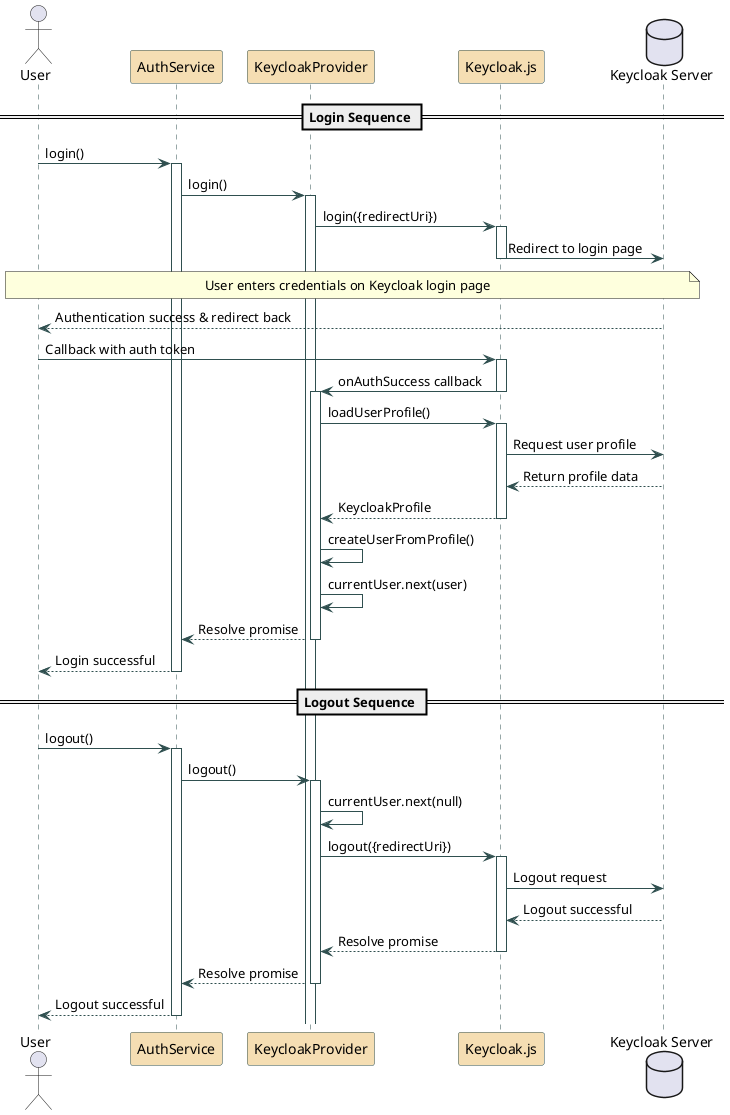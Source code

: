 @startuml login-sequence

' Color scheme
skinparam sequenceArrowColor DarkSlateGray
skinparam sequenceGroupBackgroundColor LightCyan
skinparam sequenceLifeLineBorderColor DarkSlateGray
skinparam sequenceParticipantBackgroundColor Wheat
skinparam sequenceParticipantBorderColor DarkSlateGray

actor User
participant "AuthService" as Auth
participant "KeycloakProvider" as Provider
participant "Keycloak.js" as Keycloak
database "Keycloak Server" as Server

== Login Sequence ==

User -> Auth: login()
activate Auth
Auth -> Provider: login()
activate Provider
Provider -> Keycloak: login({redirectUri})
activate Keycloak
Keycloak -> Server: Redirect to login page
deactivate Keycloak

note over User, Server
  User enters credentials on Keycloak login page
end note

Server --> User: Authentication success & redirect back
User -> Keycloak: Callback with auth token
activate Keycloak
Keycloak -> Provider: onAuthSuccess callback
deactivate Keycloak
activate Provider

Provider -> Keycloak: loadUserProfile()
activate Keycloak
Keycloak -> Server: Request user profile
Server --> Keycloak: Return profile data
Keycloak --> Provider: KeycloakProfile
deactivate Keycloak

Provider -> Provider: createUserFromProfile()
Provider -> Provider: currentUser.next(user)
Provider --> Auth: Resolve promise
deactivate Provider
Auth --> User: Login successful
deactivate Auth

== Logout Sequence ==

User -> Auth: logout()
activate Auth
Auth -> Provider: logout()
activate Provider
Provider -> Provider: currentUser.next(null)
Provider -> Keycloak: logout({redirectUri})
activate Keycloak
Keycloak -> Server: Logout request
Server --> Keycloak: Logout successful
Keycloak --> Provider: Resolve promise
deactivate Keycloak
Provider --> Auth: Resolve promise
deactivate Provider
Auth --> User: Logout successful
deactivate Auth

@enduml
